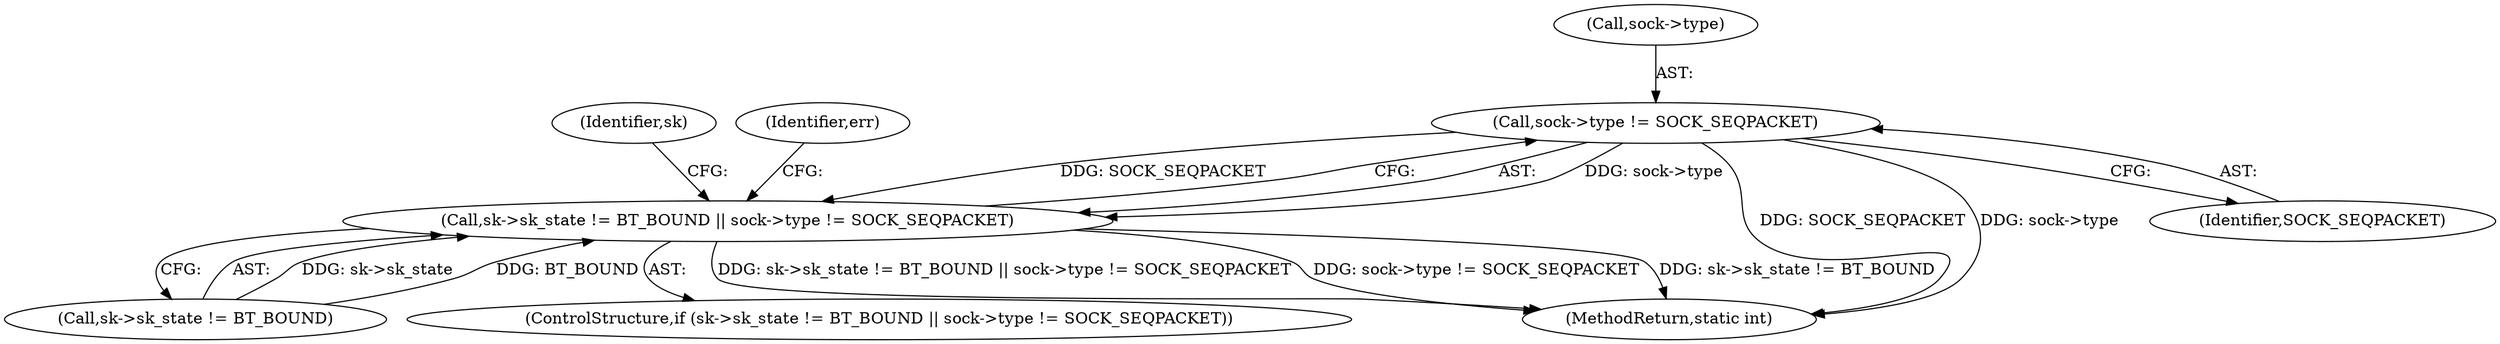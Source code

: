 digraph "0_linux_f2fcfcd670257236ebf2088bbdf26f6a8ef459fe_5@pointer" {
"1000128" [label="(Call,sock->type != SOCK_SEQPACKET)"];
"1000122" [label="(Call,sk->sk_state != BT_BOUND || sock->type != SOCK_SEQPACKET)"];
"1000142" [label="(Identifier,sk)"];
"1000121" [label="(ControlStructure,if (sk->sk_state != BT_BOUND || sock->type != SOCK_SEQPACKET))"];
"1000122" [label="(Call,sk->sk_state != BT_BOUND || sock->type != SOCK_SEQPACKET)"];
"1000128" [label="(Call,sock->type != SOCK_SEQPACKET)"];
"1000248" [label="(MethodReturn,static int)"];
"1000132" [label="(Identifier,SOCK_SEQPACKET)"];
"1000135" [label="(Identifier,err)"];
"1000123" [label="(Call,sk->sk_state != BT_BOUND)"];
"1000129" [label="(Call,sock->type)"];
"1000128" -> "1000122"  [label="AST: "];
"1000128" -> "1000132"  [label="CFG: "];
"1000129" -> "1000128"  [label="AST: "];
"1000132" -> "1000128"  [label="AST: "];
"1000122" -> "1000128"  [label="CFG: "];
"1000128" -> "1000248"  [label="DDG: SOCK_SEQPACKET"];
"1000128" -> "1000248"  [label="DDG: sock->type"];
"1000128" -> "1000122"  [label="DDG: sock->type"];
"1000128" -> "1000122"  [label="DDG: SOCK_SEQPACKET"];
"1000122" -> "1000121"  [label="AST: "];
"1000122" -> "1000123"  [label="CFG: "];
"1000123" -> "1000122"  [label="AST: "];
"1000135" -> "1000122"  [label="CFG: "];
"1000142" -> "1000122"  [label="CFG: "];
"1000122" -> "1000248"  [label="DDG: sk->sk_state != BT_BOUND"];
"1000122" -> "1000248"  [label="DDG: sk->sk_state != BT_BOUND || sock->type != SOCK_SEQPACKET"];
"1000122" -> "1000248"  [label="DDG: sock->type != SOCK_SEQPACKET"];
"1000123" -> "1000122"  [label="DDG: sk->sk_state"];
"1000123" -> "1000122"  [label="DDG: BT_BOUND"];
}

